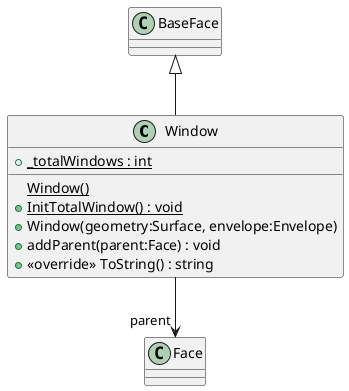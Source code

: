 @startuml
class Window {
    + {static} _totalWindows : int
    {static} Window()
    + {static} InitTotalWindow() : void
    + Window(geometry:Surface, envelope:Envelope)
    + addParent(parent:Face) : void
    + <<override>> ToString() : string
}
BaseFace <|-- Window
Window --> "parent" Face
@enduml
